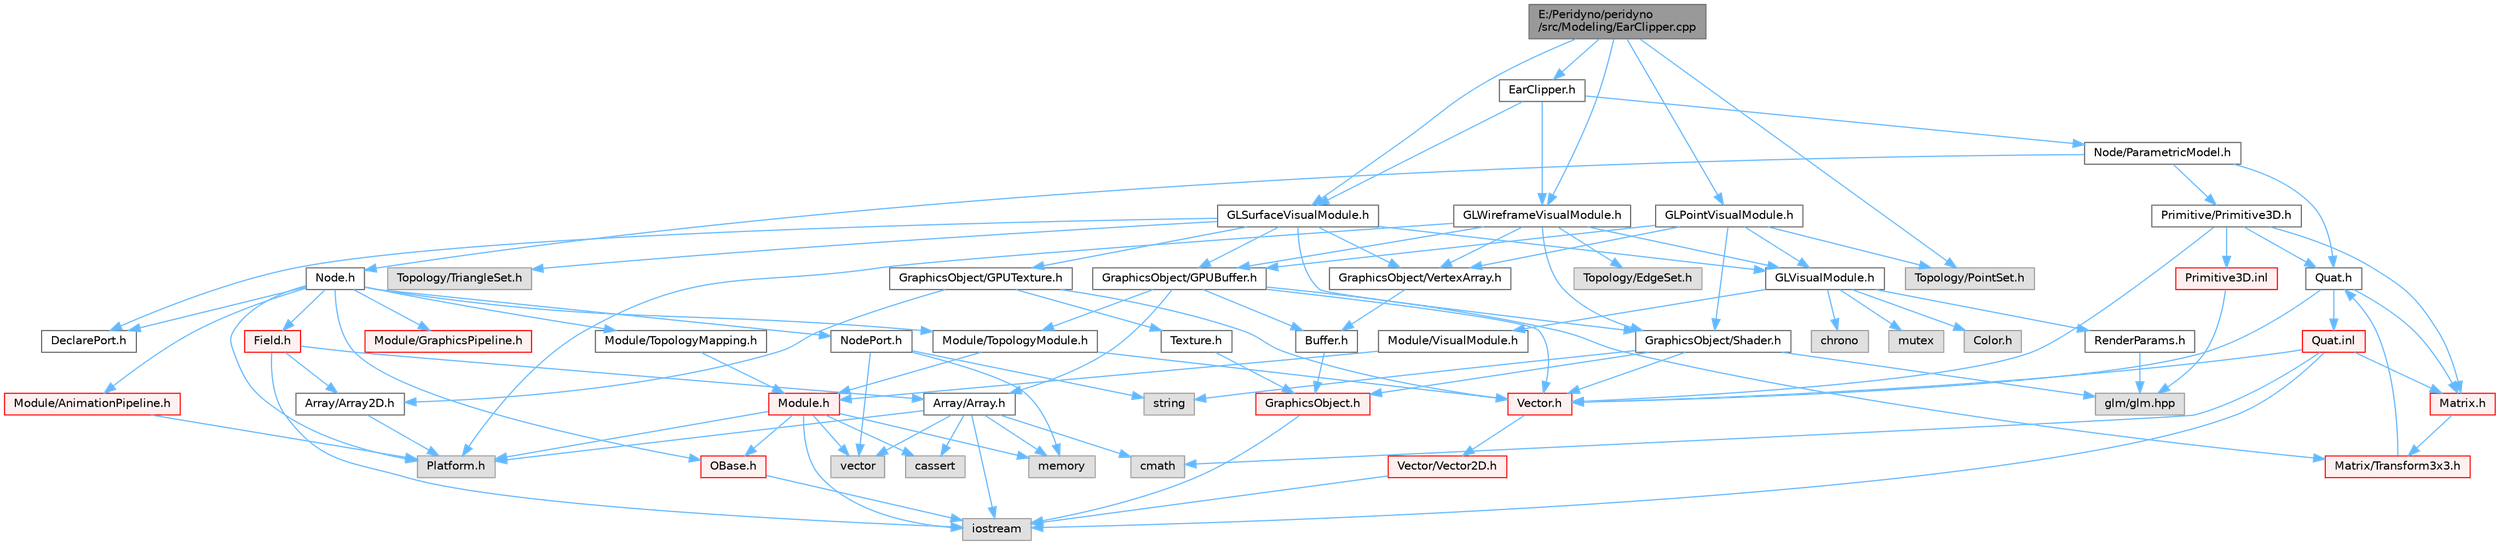digraph "E:/Peridyno/peridyno/src/Modeling/EarClipper.cpp"
{
 // LATEX_PDF_SIZE
  bgcolor="transparent";
  edge [fontname=Helvetica,fontsize=10,labelfontname=Helvetica,labelfontsize=10];
  node [fontname=Helvetica,fontsize=10,shape=box,height=0.2,width=0.4];
  Node1 [id="Node000001",label="E:/Peridyno/peridyno\l/src/Modeling/EarClipper.cpp",height=0.2,width=0.4,color="gray40", fillcolor="grey60", style="filled", fontcolor="black",tooltip=" "];
  Node1 -> Node2 [id="edge1_Node000001_Node000002",color="steelblue1",style="solid",tooltip=" "];
  Node2 [id="Node000002",label="EarClipper.h",height=0.2,width=0.4,color="grey40", fillcolor="white", style="filled",URL="$_ear_clipper_8h.html",tooltip=" "];
  Node2 -> Node3 [id="edge2_Node000002_Node000003",color="steelblue1",style="solid",tooltip=" "];
  Node3 [id="Node000003",label="Node/ParametricModel.h",height=0.2,width=0.4,color="grey40", fillcolor="white", style="filled",URL="$_parametric_model_8h.html",tooltip=" "];
  Node3 -> Node4 [id="edge3_Node000003_Node000004",color="steelblue1",style="solid",tooltip=" "];
  Node4 [id="Node000004",label="Node.h",height=0.2,width=0.4,color="grey40", fillcolor="white", style="filled",URL="$_node_8h.html",tooltip=" "];
  Node4 -> Node5 [id="edge4_Node000004_Node000005",color="steelblue1",style="solid",tooltip=" "];
  Node5 [id="Node000005",label="OBase.h",height=0.2,width=0.4,color="red", fillcolor="#FFF0F0", style="filled",URL="$_o_base_8h.html",tooltip=" "];
  Node5 -> Node6 [id="edge5_Node000005_Node000006",color="steelblue1",style="solid",tooltip=" "];
  Node6 [id="Node000006",label="iostream",height=0.2,width=0.4,color="grey60", fillcolor="#E0E0E0", style="filled",tooltip=" "];
  Node4 -> Node17 [id="edge6_Node000004_Node000017",color="steelblue1",style="solid",tooltip=" "];
  Node17 [id="Node000017",label="Field.h",height=0.2,width=0.4,color="red", fillcolor="#FFF0F0", style="filled",URL="$_field_8h.html",tooltip=" "];
  Node17 -> Node6 [id="edge7_Node000017_Node000006",color="steelblue1",style="solid",tooltip=" "];
  Node17 -> Node20 [id="edge8_Node000017_Node000020",color="steelblue1",style="solid",tooltip=" "];
  Node20 [id="Node000020",label="Array/Array.h",height=0.2,width=0.4,color="grey40", fillcolor="white", style="filled",URL="$_array_8h.html",tooltip=" "];
  Node20 -> Node8 [id="edge9_Node000020_Node000008",color="steelblue1",style="solid",tooltip=" "];
  Node8 [id="Node000008",label="Platform.h",height=0.2,width=0.4,color="grey60", fillcolor="#E0E0E0", style="filled",tooltip=" "];
  Node20 -> Node21 [id="edge10_Node000020_Node000021",color="steelblue1",style="solid",tooltip=" "];
  Node21 [id="Node000021",label="cassert",height=0.2,width=0.4,color="grey60", fillcolor="#E0E0E0", style="filled",tooltip=" "];
  Node20 -> Node22 [id="edge11_Node000020_Node000022",color="steelblue1",style="solid",tooltip=" "];
  Node22 [id="Node000022",label="vector",height=0.2,width=0.4,color="grey60", fillcolor="#E0E0E0", style="filled",tooltip=" "];
  Node20 -> Node6 [id="edge12_Node000020_Node000006",color="steelblue1",style="solid",tooltip=" "];
  Node20 -> Node23 [id="edge13_Node000020_Node000023",color="steelblue1",style="solid",tooltip=" "];
  Node23 [id="Node000023",label="memory",height=0.2,width=0.4,color="grey60", fillcolor="#E0E0E0", style="filled",tooltip=" "];
  Node20 -> Node24 [id="edge14_Node000020_Node000024",color="steelblue1",style="solid",tooltip=" "];
  Node24 [id="Node000024",label="cmath",height=0.2,width=0.4,color="grey60", fillcolor="#E0E0E0", style="filled",tooltip=" "];
  Node17 -> Node25 [id="edge15_Node000017_Node000025",color="steelblue1",style="solid",tooltip=" "];
  Node25 [id="Node000025",label="Array/Array2D.h",height=0.2,width=0.4,color="grey40", fillcolor="white", style="filled",URL="$_array2_d_8h.html",tooltip=" "];
  Node25 -> Node8 [id="edge16_Node000025_Node000008",color="steelblue1",style="solid",tooltip=" "];
  Node4 -> Node8 [id="edge17_Node000004_Node000008",color="steelblue1",style="solid",tooltip=" "];
  Node4 -> Node72 [id="edge18_Node000004_Node000072",color="steelblue1",style="solid",tooltip=" "];
  Node72 [id="Node000072",label="DeclarePort.h",height=0.2,width=0.4,color="grey40", fillcolor="white", style="filled",URL="$_declare_port_8h.html",tooltip=" "];
  Node4 -> Node73 [id="edge19_Node000004_Node000073",color="steelblue1",style="solid",tooltip=" "];
  Node73 [id="Node000073",label="NodePort.h",height=0.2,width=0.4,color="grey40", fillcolor="white", style="filled",URL="$_node_port_8h.html",tooltip=" "];
  Node73 -> Node11 [id="edge20_Node000073_Node000011",color="steelblue1",style="solid",tooltip=" "];
  Node11 [id="Node000011",label="string",height=0.2,width=0.4,color="grey60", fillcolor="#E0E0E0", style="filled",tooltip=" "];
  Node73 -> Node22 [id="edge21_Node000073_Node000022",color="steelblue1",style="solid",tooltip=" "];
  Node73 -> Node23 [id="edge22_Node000073_Node000023",color="steelblue1",style="solid",tooltip=" "];
  Node4 -> Node74 [id="edge23_Node000004_Node000074",color="steelblue1",style="solid",tooltip=" "];
  Node74 [id="Node000074",label="Module/TopologyModule.h",height=0.2,width=0.4,color="grey40", fillcolor="white", style="filled",URL="$_topology_module_8h.html",tooltip=" "];
  Node74 -> Node32 [id="edge24_Node000074_Node000032",color="steelblue1",style="solid",tooltip=" "];
  Node32 [id="Node000032",label="Vector.h",height=0.2,width=0.4,color="red", fillcolor="#FFF0F0", style="filled",URL="$_vector_8h.html",tooltip=" "];
  Node32 -> Node33 [id="edge25_Node000032_Node000033",color="steelblue1",style="solid",tooltip=" "];
  Node33 [id="Node000033",label="Vector/Vector2D.h",height=0.2,width=0.4,color="red", fillcolor="#FFF0F0", style="filled",URL="$_vector2_d_8h.html",tooltip=" "];
  Node33 -> Node6 [id="edge26_Node000033_Node000006",color="steelblue1",style="solid",tooltip=" "];
  Node74 -> Node75 [id="edge27_Node000074_Node000075",color="steelblue1",style="solid",tooltip=" "];
  Node75 [id="Node000075",label="Module.h",height=0.2,width=0.4,color="red", fillcolor="#FFF0F0", style="filled",URL="$_module_8h.html",tooltip=" "];
  Node75 -> Node8 [id="edge28_Node000075_Node000008",color="steelblue1",style="solid",tooltip=" "];
  Node75 -> Node23 [id="edge29_Node000075_Node000023",color="steelblue1",style="solid",tooltip=" "];
  Node75 -> Node22 [id="edge30_Node000075_Node000022",color="steelblue1",style="solid",tooltip=" "];
  Node75 -> Node21 [id="edge31_Node000075_Node000021",color="steelblue1",style="solid",tooltip=" "];
  Node75 -> Node6 [id="edge32_Node000075_Node000006",color="steelblue1",style="solid",tooltip=" "];
  Node75 -> Node5 [id="edge33_Node000075_Node000005",color="steelblue1",style="solid",tooltip=" "];
  Node4 -> Node94 [id="edge34_Node000004_Node000094",color="steelblue1",style="solid",tooltip=" "];
  Node94 [id="Node000094",label="Module/TopologyMapping.h",height=0.2,width=0.4,color="grey40", fillcolor="white", style="filled",URL="$_topology_mapping_8h.html",tooltip=" "];
  Node94 -> Node75 [id="edge35_Node000094_Node000075",color="steelblue1",style="solid",tooltip=" "];
  Node4 -> Node95 [id="edge36_Node000004_Node000095",color="steelblue1",style="solid",tooltip=" "];
  Node95 [id="Node000095",label="Module/AnimationPipeline.h",height=0.2,width=0.4,color="red", fillcolor="#FFF0F0", style="filled",URL="$_animation_pipeline_8h.html",tooltip=" "];
  Node95 -> Node8 [id="edge37_Node000095_Node000008",color="steelblue1",style="solid",tooltip=" "];
  Node4 -> Node97 [id="edge38_Node000004_Node000097",color="steelblue1",style="solid",tooltip=" "];
  Node97 [id="Node000097",label="Module/GraphicsPipeline.h",height=0.2,width=0.4,color="red", fillcolor="#FFF0F0", style="filled",URL="$_graphics_pipeline_8h.html",tooltip=" "];
  Node3 -> Node63 [id="edge39_Node000003_Node000063",color="steelblue1",style="solid",tooltip=" "];
  Node63 [id="Node000063",label="Quat.h",height=0.2,width=0.4,color="grey40", fillcolor="white", style="filled",URL="$_quat_8h.html",tooltip="Implementation of quaternion."];
  Node63 -> Node32 [id="edge40_Node000063_Node000032",color="steelblue1",style="solid",tooltip=" "];
  Node63 -> Node50 [id="edge41_Node000063_Node000050",color="steelblue1",style="solid",tooltip=" "];
  Node50 [id="Node000050",label="Matrix.h",height=0.2,width=0.4,color="red", fillcolor="#FFF0F0", style="filled",URL="$_matrix_8h.html",tooltip=" "];
  Node50 -> Node62 [id="edge42_Node000050_Node000062",color="steelblue1",style="solid",tooltip=" "];
  Node62 [id="Node000062",label="Matrix/Transform3x3.h",height=0.2,width=0.4,color="red", fillcolor="#FFF0F0", style="filled",URL="$_transform3x3_8h.html",tooltip=" "];
  Node62 -> Node63 [id="edge43_Node000062_Node000063",color="steelblue1",style="solid",tooltip=" "];
  Node63 -> Node64 [id="edge44_Node000063_Node000064",color="steelblue1",style="solid",tooltip=" "];
  Node64 [id="Node000064",label="Quat.inl",height=0.2,width=0.4,color="red", fillcolor="#FFF0F0", style="filled",URL="$_quat_8inl.html",tooltip=" "];
  Node64 -> Node24 [id="edge45_Node000064_Node000024",color="steelblue1",style="solid",tooltip=" "];
  Node64 -> Node6 [id="edge46_Node000064_Node000006",color="steelblue1",style="solid",tooltip=" "];
  Node64 -> Node32 [id="edge47_Node000064_Node000032",color="steelblue1",style="solid",tooltip=" "];
  Node64 -> Node50 [id="edge48_Node000064_Node000050",color="steelblue1",style="solid",tooltip=" "];
  Node3 -> Node98 [id="edge49_Node000003_Node000098",color="steelblue1",style="solid",tooltip=" "];
  Node98 [id="Node000098",label="Primitive/Primitive3D.h",height=0.2,width=0.4,color="grey40", fillcolor="white", style="filled",URL="$_primitive3_d_8h.html",tooltip=" "];
  Node98 -> Node32 [id="edge50_Node000098_Node000032",color="steelblue1",style="solid",tooltip=" "];
  Node98 -> Node50 [id="edge51_Node000098_Node000050",color="steelblue1",style="solid",tooltip=" "];
  Node98 -> Node63 [id="edge52_Node000098_Node000063",color="steelblue1",style="solid",tooltip=" "];
  Node98 -> Node99 [id="edge53_Node000098_Node000099",color="steelblue1",style="solid",tooltip=" "];
  Node99 [id="Node000099",label="Primitive3D.inl",height=0.2,width=0.4,color="red", fillcolor="#FFF0F0", style="filled",URL="$_primitive3_d_8inl.html",tooltip=" "];
  Node99 -> Node67 [id="edge54_Node000099_Node000067",color="steelblue1",style="solid",tooltip=" "];
  Node67 [id="Node000067",label="glm/glm.hpp",height=0.2,width=0.4,color="grey60", fillcolor="#E0E0E0", style="filled",tooltip=" "];
  Node2 -> Node102 [id="edge55_Node000002_Node000102",color="steelblue1",style="solid",tooltip=" "];
  Node102 [id="Node000102",label="GLSurfaceVisualModule.h",height=0.2,width=0.4,color="grey40", fillcolor="white", style="filled",URL="$_g_l_surface_visual_module_8h.html",tooltip=" "];
  Node102 -> Node72 [id="edge56_Node000102_Node000072",color="steelblue1",style="solid",tooltip=" "];
  Node102 -> Node103 [id="edge57_Node000102_Node000103",color="steelblue1",style="solid",tooltip=" "];
  Node103 [id="Node000103",label="Topology/TriangleSet.h",height=0.2,width=0.4,color="grey60", fillcolor="#E0E0E0", style="filled",tooltip=" "];
  Node102 -> Node104 [id="edge58_Node000102_Node000104",color="steelblue1",style="solid",tooltip=" "];
  Node104 [id="Node000104",label="GLVisualModule.h",height=0.2,width=0.4,color="grey40", fillcolor="white", style="filled",URL="$_g_l_visual_module_8h.html",tooltip=" "];
  Node104 -> Node105 [id="edge59_Node000104_Node000105",color="steelblue1",style="solid",tooltip=" "];
  Node105 [id="Node000105",label="chrono",height=0.2,width=0.4,color="grey60", fillcolor="#E0E0E0", style="filled",tooltip=" "];
  Node104 -> Node77 [id="edge60_Node000104_Node000077",color="steelblue1",style="solid",tooltip=" "];
  Node77 [id="Node000077",label="mutex",height=0.2,width=0.4,color="grey60", fillcolor="#E0E0E0", style="filled",tooltip=" "];
  Node104 -> Node106 [id="edge61_Node000104_Node000106",color="steelblue1",style="solid",tooltip=" "];
  Node106 [id="Node000106",label="Module/VisualModule.h",height=0.2,width=0.4,color="grey40", fillcolor="white", style="filled",URL="$_visual_module_8h.html",tooltip=" "];
  Node106 -> Node75 [id="edge62_Node000106_Node000075",color="steelblue1",style="solid",tooltip=" "];
  Node104 -> Node107 [id="edge63_Node000104_Node000107",color="steelblue1",style="solid",tooltip=" "];
  Node107 [id="Node000107",label="Color.h",height=0.2,width=0.4,color="grey60", fillcolor="#E0E0E0", style="filled",tooltip=" "];
  Node104 -> Node108 [id="edge64_Node000104_Node000108",color="steelblue1",style="solid",tooltip=" "];
  Node108 [id="Node000108",label="RenderParams.h",height=0.2,width=0.4,color="grey40", fillcolor="white", style="filled",URL="$_render_params_8h.html",tooltip=" "];
  Node108 -> Node67 [id="edge65_Node000108_Node000067",color="steelblue1",style="solid",tooltip=" "];
  Node102 -> Node109 [id="edge66_Node000102_Node000109",color="steelblue1",style="solid",tooltip=" "];
  Node109 [id="Node000109",label="GraphicsObject/GPUBuffer.h",height=0.2,width=0.4,color="grey40", fillcolor="white", style="filled",URL="$_g_p_u_buffer_8h.html",tooltip=" "];
  Node109 -> Node110 [id="edge67_Node000109_Node000110",color="steelblue1",style="solid",tooltip=" "];
  Node110 [id="Node000110",label="Buffer.h",height=0.2,width=0.4,color="grey40", fillcolor="white", style="filled",URL="$_buffer_8h.html",tooltip=" "];
  Node110 -> Node111 [id="edge68_Node000110_Node000111",color="steelblue1",style="solid",tooltip=" "];
  Node111 [id="Node000111",label="GraphicsObject.h",height=0.2,width=0.4,color="red", fillcolor="#FFF0F0", style="filled",URL="$_graphics_object_8h.html",tooltip=" "];
  Node111 -> Node6 [id="edge69_Node000111_Node000006",color="steelblue1",style="solid",tooltip=" "];
  Node109 -> Node20 [id="edge70_Node000109_Node000020",color="steelblue1",style="solid",tooltip=" "];
  Node109 -> Node32 [id="edge71_Node000109_Node000032",color="steelblue1",style="solid",tooltip=" "];
  Node109 -> Node62 [id="edge72_Node000109_Node000062",color="steelblue1",style="solid",tooltip=" "];
  Node109 -> Node74 [id="edge73_Node000109_Node000074",color="steelblue1",style="solid",tooltip=" "];
  Node102 -> Node112 [id="edge74_Node000102_Node000112",color="steelblue1",style="solid",tooltip=" "];
  Node112 [id="Node000112",label="GraphicsObject/GPUTexture.h",height=0.2,width=0.4,color="grey40", fillcolor="white", style="filled",URL="$_g_p_u_texture_8h.html",tooltip=" "];
  Node112 -> Node113 [id="edge75_Node000112_Node000113",color="steelblue1",style="solid",tooltip=" "];
  Node113 [id="Node000113",label="Texture.h",height=0.2,width=0.4,color="grey40", fillcolor="white", style="filled",URL="$_texture_8h.html",tooltip=" "];
  Node113 -> Node111 [id="edge76_Node000113_Node000111",color="steelblue1",style="solid",tooltip=" "];
  Node112 -> Node32 [id="edge77_Node000112_Node000032",color="steelblue1",style="solid",tooltip=" "];
  Node112 -> Node25 [id="edge78_Node000112_Node000025",color="steelblue1",style="solid",tooltip=" "];
  Node102 -> Node114 [id="edge79_Node000102_Node000114",color="steelblue1",style="solid",tooltip=" "];
  Node114 [id="Node000114",label="GraphicsObject/VertexArray.h",height=0.2,width=0.4,color="grey40", fillcolor="white", style="filled",URL="$_vertex_array_8h.html",tooltip=" "];
  Node114 -> Node110 [id="edge80_Node000114_Node000110",color="steelblue1",style="solid",tooltip=" "];
  Node102 -> Node115 [id="edge81_Node000102_Node000115",color="steelblue1",style="solid",tooltip=" "];
  Node115 [id="Node000115",label="GraphicsObject/Shader.h",height=0.2,width=0.4,color="grey40", fillcolor="white", style="filled",URL="$_shader_8h.html",tooltip=" "];
  Node115 -> Node111 [id="edge82_Node000115_Node000111",color="steelblue1",style="solid",tooltip=" "];
  Node115 -> Node11 [id="edge83_Node000115_Node000011",color="steelblue1",style="solid",tooltip=" "];
  Node115 -> Node32 [id="edge84_Node000115_Node000032",color="steelblue1",style="solid",tooltip=" "];
  Node115 -> Node67 [id="edge85_Node000115_Node000067",color="steelblue1",style="solid",tooltip=" "];
  Node2 -> Node116 [id="edge86_Node000002_Node000116",color="steelblue1",style="solid",tooltip=" "];
  Node116 [id="Node000116",label="GLWireframeVisualModule.h",height=0.2,width=0.4,color="grey40", fillcolor="white", style="filled",URL="$_g_l_wireframe_visual_module_8h.html",tooltip=" "];
  Node116 -> Node8 [id="edge87_Node000116_Node000008",color="steelblue1",style="solid",tooltip=" "];
  Node116 -> Node117 [id="edge88_Node000116_Node000117",color="steelblue1",style="solid",tooltip=" "];
  Node117 [id="Node000117",label="Topology/EdgeSet.h",height=0.2,width=0.4,color="grey60", fillcolor="#E0E0E0", style="filled",tooltip=" "];
  Node116 -> Node104 [id="edge89_Node000116_Node000104",color="steelblue1",style="solid",tooltip=" "];
  Node116 -> Node109 [id="edge90_Node000116_Node000109",color="steelblue1",style="solid",tooltip=" "];
  Node116 -> Node114 [id="edge91_Node000116_Node000114",color="steelblue1",style="solid",tooltip=" "];
  Node116 -> Node115 [id="edge92_Node000116_Node000115",color="steelblue1",style="solid",tooltip=" "];
  Node1 -> Node118 [id="edge93_Node000001_Node000118",color="steelblue1",style="solid",tooltip=" "];
  Node118 [id="Node000118",label="Topology/PointSet.h",height=0.2,width=0.4,color="grey60", fillcolor="#E0E0E0", style="filled",tooltip=" "];
  Node1 -> Node102 [id="edge94_Node000001_Node000102",color="steelblue1",style="solid",tooltip=" "];
  Node1 -> Node116 [id="edge95_Node000001_Node000116",color="steelblue1",style="solid",tooltip=" "];
  Node1 -> Node119 [id="edge96_Node000001_Node000119",color="steelblue1",style="solid",tooltip=" "];
  Node119 [id="Node000119",label="GLPointVisualModule.h",height=0.2,width=0.4,color="grey40", fillcolor="white", style="filled",URL="$_g_l_point_visual_module_8h.html",tooltip=" "];
  Node119 -> Node118 [id="edge97_Node000119_Node000118",color="steelblue1",style="solid",tooltip=" "];
  Node119 -> Node104 [id="edge98_Node000119_Node000104",color="steelblue1",style="solid",tooltip=" "];
  Node119 -> Node109 [id="edge99_Node000119_Node000109",color="steelblue1",style="solid",tooltip=" "];
  Node119 -> Node114 [id="edge100_Node000119_Node000114",color="steelblue1",style="solid",tooltip=" "];
  Node119 -> Node115 [id="edge101_Node000119_Node000115",color="steelblue1",style="solid",tooltip=" "];
}
